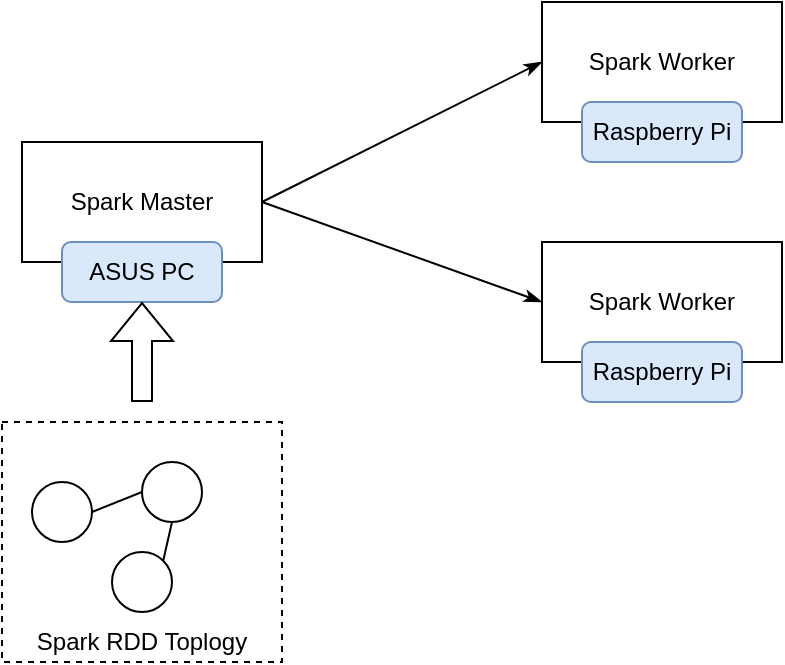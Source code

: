 <mxfile version="15.5.8" type="device"><diagram id="_sfBESDFmq3g_ZUHQaI5" name="Page-1"><mxGraphModel dx="1059" dy="687" grid="1" gridSize="10" guides="1" tooltips="1" connect="1" arrows="1" fold="1" page="1" pageScale="1" pageWidth="850" pageHeight="1100" math="0" shadow="0"><root><mxCell id="0"/><mxCell id="1" parent="0"/><mxCell id="0sOPv6ugYGbkcc5089po-16" value="" style="rounded=0;whiteSpace=wrap;html=1;fillColor=none;dashed=1;" vertex="1" parent="1"><mxGeometry x="90" y="440" width="140" height="120" as="geometry"/></mxCell><mxCell id="0sOPv6ugYGbkcc5089po-8" style="rounded=0;orthogonalLoop=1;jettySize=auto;html=1;exitX=1;exitY=0.5;exitDx=0;exitDy=0;entryX=0;entryY=0.5;entryDx=0;entryDy=0;endArrow=classicThin;endFill=1;" edge="1" parent="1" source="0sOPv6ugYGbkcc5089po-2" target="0sOPv6ugYGbkcc5089po-4"><mxGeometry relative="1" as="geometry"/></mxCell><mxCell id="0sOPv6ugYGbkcc5089po-2" value="Spark Master" style="rounded=0;whiteSpace=wrap;html=1;" vertex="1" parent="1"><mxGeometry x="100" y="300" width="120" height="60" as="geometry"/></mxCell><mxCell id="0sOPv6ugYGbkcc5089po-3" value="ASUS PC" style="rounded=1;whiteSpace=wrap;html=1;fillColor=#dae8fc;strokeColor=#6c8ebf;" vertex="1" parent="1"><mxGeometry x="120" y="350" width="80" height="30" as="geometry"/></mxCell><mxCell id="0sOPv6ugYGbkcc5089po-4" value="Spark Worker" style="rounded=0;whiteSpace=wrap;html=1;" vertex="1" parent="1"><mxGeometry x="360" y="230" width="120" height="60" as="geometry"/></mxCell><mxCell id="0sOPv6ugYGbkcc5089po-5" value="Spark Worker" style="rounded=0;whiteSpace=wrap;html=1;" vertex="1" parent="1"><mxGeometry x="360" y="350" width="120" height="60" as="geometry"/></mxCell><mxCell id="0sOPv6ugYGbkcc5089po-6" value="Raspberry Pi" style="rounded=1;whiteSpace=wrap;html=1;fillColor=#dae8fc;strokeColor=#6c8ebf;" vertex="1" parent="1"><mxGeometry x="380" y="280" width="80" height="30" as="geometry"/></mxCell><mxCell id="0sOPv6ugYGbkcc5089po-7" value="Raspberry Pi" style="rounded=1;whiteSpace=wrap;html=1;fillColor=#dae8fc;strokeColor=#6c8ebf;" vertex="1" parent="1"><mxGeometry x="380" y="400" width="80" height="30" as="geometry"/></mxCell><mxCell id="0sOPv6ugYGbkcc5089po-9" style="rounded=0;orthogonalLoop=1;jettySize=auto;html=1;exitX=1;exitY=0.5;exitDx=0;exitDy=0;entryX=0;entryY=0.5;entryDx=0;entryDy=0;endArrow=classicThin;endFill=1;" edge="1" parent="1" source="0sOPv6ugYGbkcc5089po-2" target="0sOPv6ugYGbkcc5089po-5"><mxGeometry relative="1" as="geometry"><mxPoint x="230" y="340" as="sourcePoint"/><mxPoint x="370" y="270" as="targetPoint"/></mxGeometry></mxCell><mxCell id="0sOPv6ugYGbkcc5089po-10" value="" style="shape=flexArrow;endArrow=classic;html=1;rounded=0;entryX=0.5;entryY=1;entryDx=0;entryDy=0;" edge="1" parent="1" target="0sOPv6ugYGbkcc5089po-3"><mxGeometry width="50" height="50" relative="1" as="geometry"><mxPoint x="160" y="430" as="sourcePoint"/><mxPoint x="450" y="330" as="targetPoint"/></mxGeometry></mxCell><mxCell id="0sOPv6ugYGbkcc5089po-14" style="edgeStyle=none;rounded=0;orthogonalLoop=1;jettySize=auto;html=1;exitX=1;exitY=0.5;exitDx=0;exitDy=0;entryX=0;entryY=0.5;entryDx=0;entryDy=0;endArrow=none;endFill=0;" edge="1" parent="1" source="0sOPv6ugYGbkcc5089po-11" target="0sOPv6ugYGbkcc5089po-13"><mxGeometry relative="1" as="geometry"/></mxCell><mxCell id="0sOPv6ugYGbkcc5089po-11" value="" style="ellipse;whiteSpace=wrap;html=1;aspect=fixed;" vertex="1" parent="1"><mxGeometry x="105" y="470" width="30" height="30" as="geometry"/></mxCell><mxCell id="0sOPv6ugYGbkcc5089po-12" value="" style="ellipse;whiteSpace=wrap;html=1;aspect=fixed;" vertex="1" parent="1"><mxGeometry x="145" y="505" width="30" height="30" as="geometry"/></mxCell><mxCell id="0sOPv6ugYGbkcc5089po-19" style="edgeStyle=none;rounded=0;orthogonalLoop=1;jettySize=auto;html=1;exitX=0.5;exitY=1;exitDx=0;exitDy=0;entryX=1;entryY=0;entryDx=0;entryDy=0;endArrow=none;endFill=0;" edge="1" parent="1" source="0sOPv6ugYGbkcc5089po-13" target="0sOPv6ugYGbkcc5089po-12"><mxGeometry relative="1" as="geometry"/></mxCell><mxCell id="0sOPv6ugYGbkcc5089po-13" value="" style="ellipse;whiteSpace=wrap;html=1;aspect=fixed;" vertex="1" parent="1"><mxGeometry x="160" y="460" width="30" height="30" as="geometry"/></mxCell><mxCell id="0sOPv6ugYGbkcc5089po-20" value="Spark RDD Toplogy" style="text;html=1;strokeColor=none;fillColor=none;align=center;verticalAlign=middle;whiteSpace=wrap;rounded=0;dashed=1;" vertex="1" parent="1"><mxGeometry x="105" y="540" width="110" height="20" as="geometry"/></mxCell></root></mxGraphModel></diagram></mxfile>